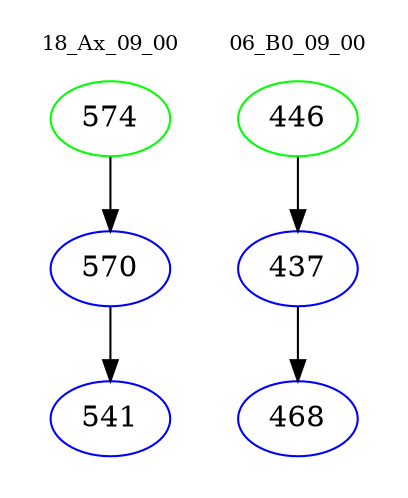 digraph{
subgraph cluster_0 {
color = white
label = "18_Ax_09_00";
fontsize=10;
T0_574 [label="574", color="green"]
T0_574 -> T0_570 [color="black"]
T0_570 [label="570", color="blue"]
T0_570 -> T0_541 [color="black"]
T0_541 [label="541", color="blue"]
}
subgraph cluster_1 {
color = white
label = "06_B0_09_00";
fontsize=10;
T1_446 [label="446", color="green"]
T1_446 -> T1_437 [color="black"]
T1_437 [label="437", color="blue"]
T1_437 -> T1_468 [color="black"]
T1_468 [label="468", color="blue"]
}
}
